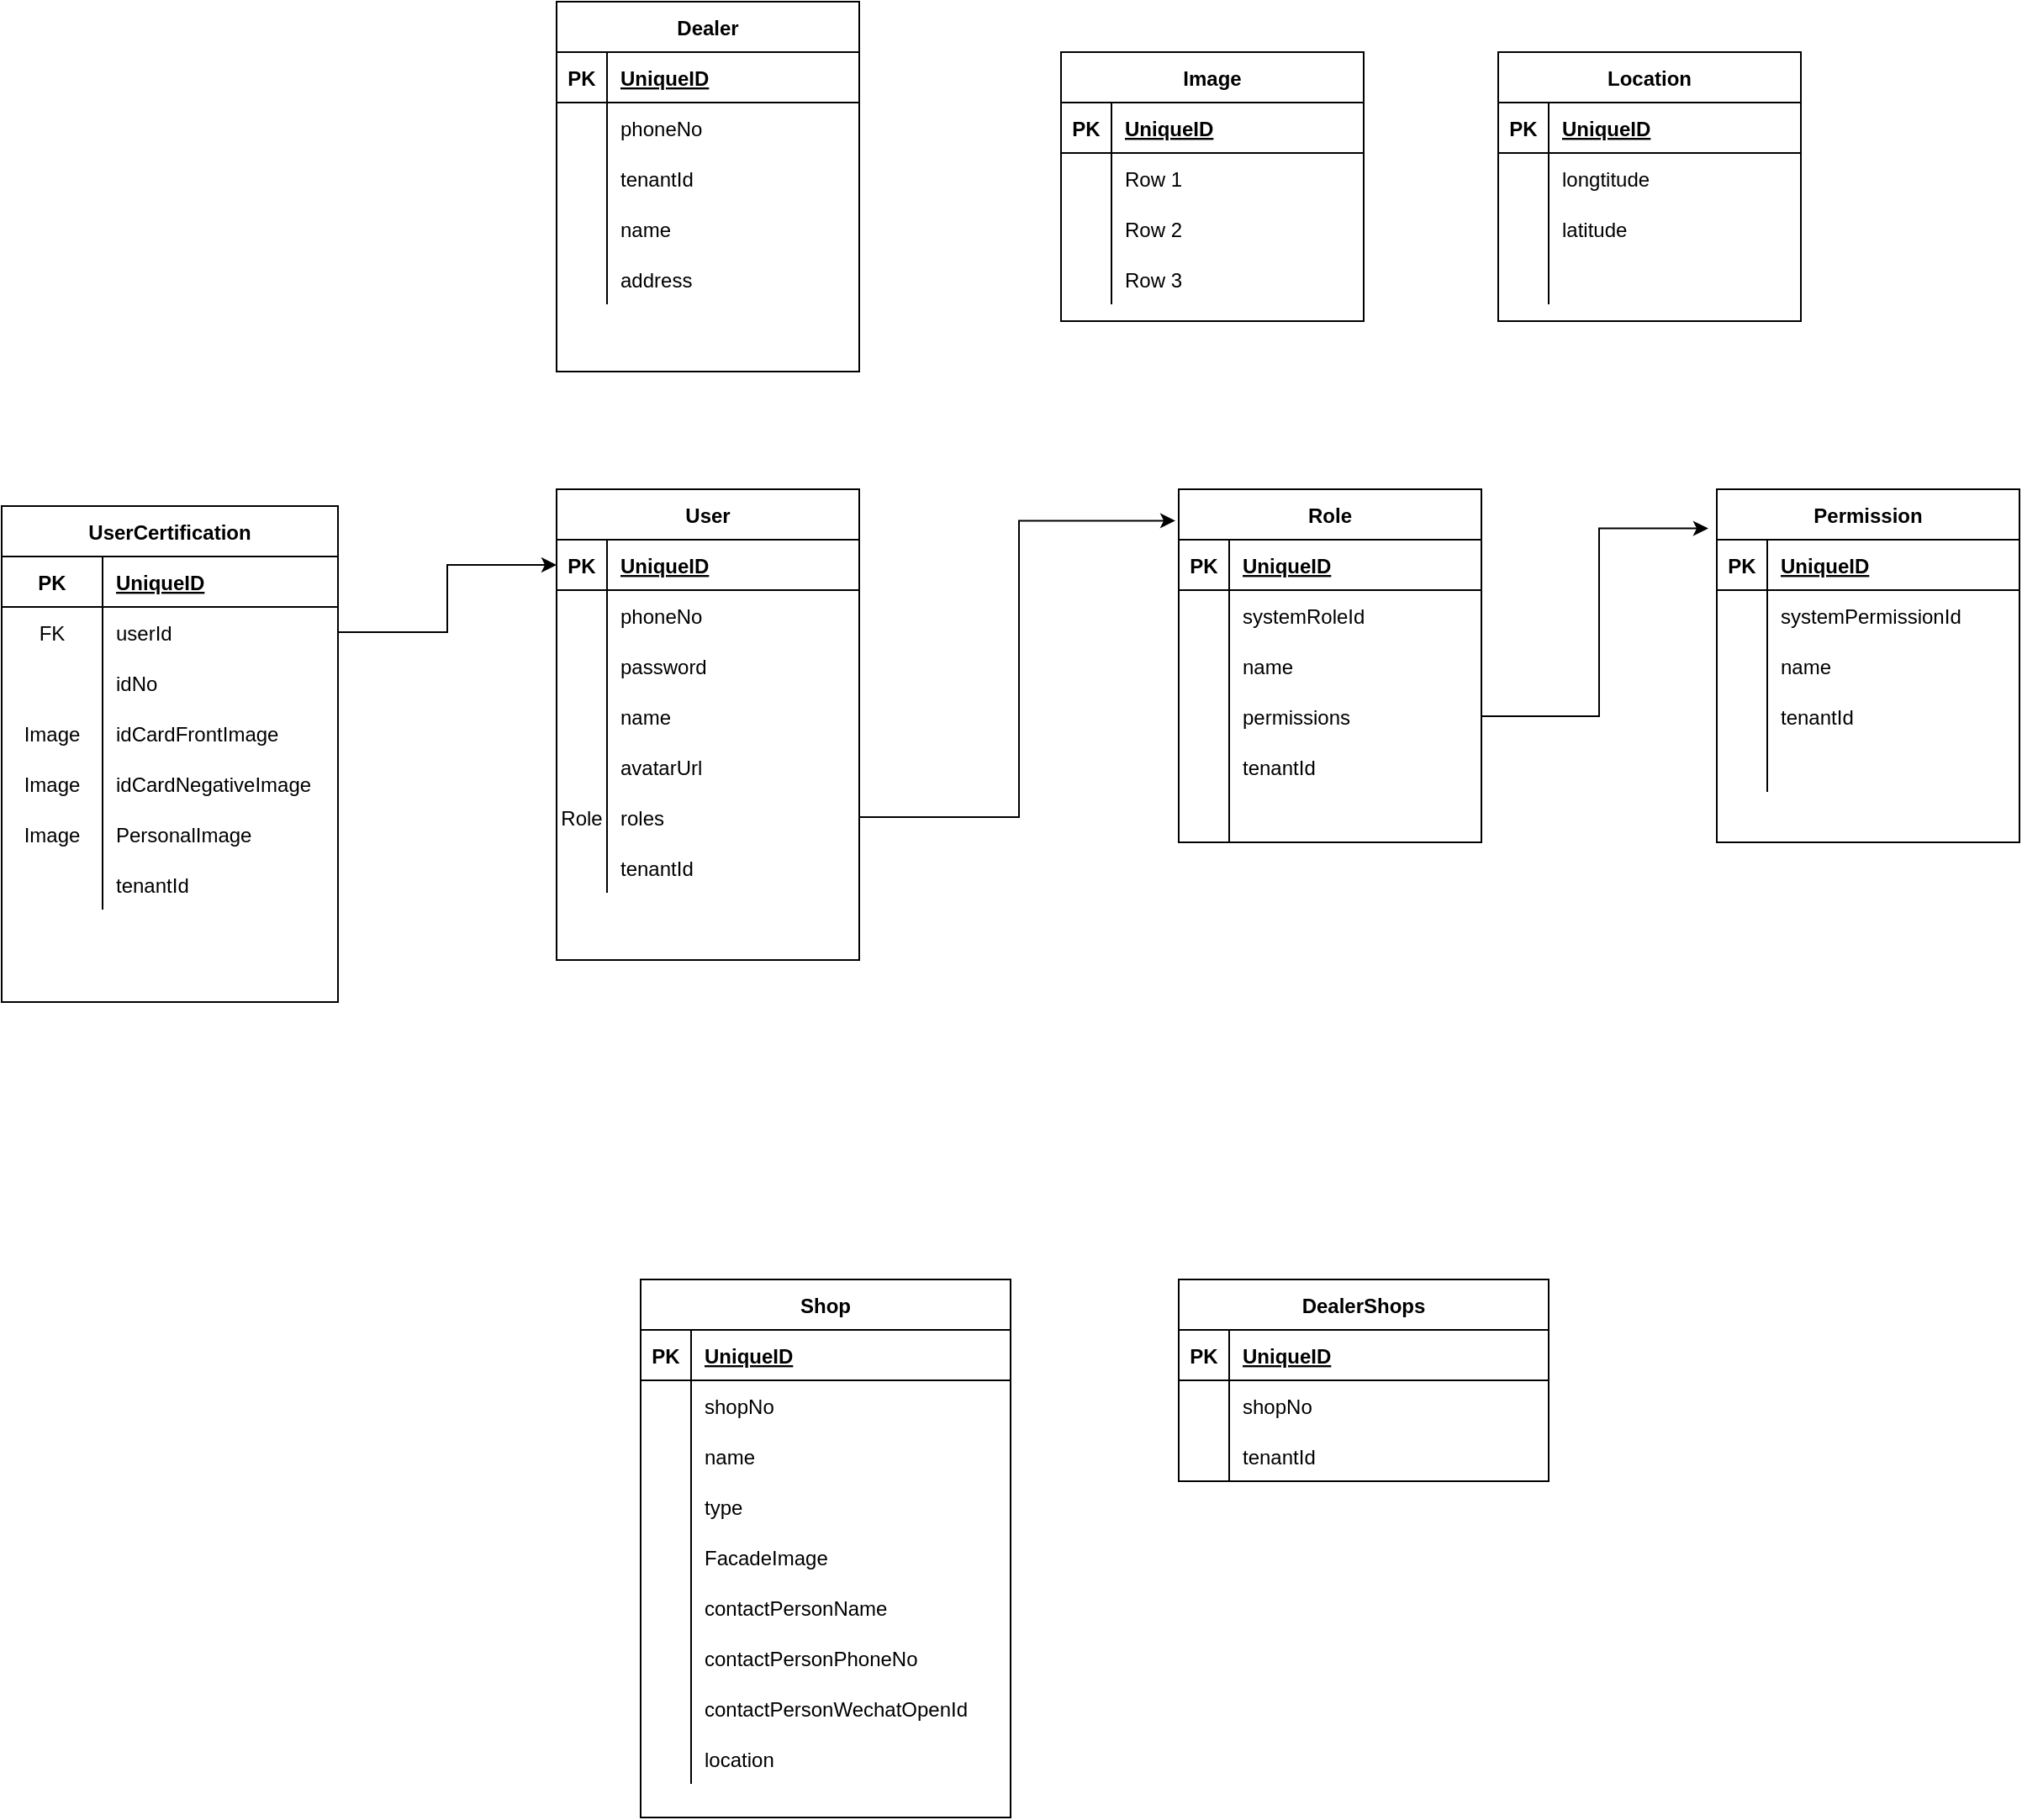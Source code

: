 <mxfile version="14.6.12" type="github">
  <diagram id="R2lEEEUBdFMjLlhIrx00" name="Page-1">
    <mxGraphModel dx="1278" dy="725" grid="1" gridSize="10" guides="1" tooltips="1" connect="1" arrows="1" fold="1" page="1" pageScale="1" pageWidth="1200" pageHeight="1600" math="0" shadow="0" extFonts="Permanent Marker^https://fonts.googleapis.com/css?family=Permanent+Marker">
      <root>
        <mxCell id="0" />
        <mxCell id="1" parent="0" />
        <mxCell id="VweyqF0lDpW1lNhJhlvZ-123" value="User" style="shape=table;startSize=30;container=1;collapsible=1;childLayout=tableLayout;fixedRows=1;rowLines=0;fontStyle=1;align=center;resizeLast=1;" parent="1" vertex="1">
          <mxGeometry x="500" y="350" width="180" height="280" as="geometry">
            <mxRectangle x="470" y="140" width="60" height="30" as="alternateBounds" />
          </mxGeometry>
        </mxCell>
        <mxCell id="VweyqF0lDpW1lNhJhlvZ-124" value="" style="shape=partialRectangle;collapsible=0;dropTarget=0;pointerEvents=0;fillColor=none;top=0;left=0;bottom=1;right=0;points=[[0,0.5],[1,0.5]];portConstraint=eastwest;" parent="VweyqF0lDpW1lNhJhlvZ-123" vertex="1">
          <mxGeometry y="30" width="180" height="30" as="geometry" />
        </mxCell>
        <mxCell id="VweyqF0lDpW1lNhJhlvZ-125" value="PK" style="shape=partialRectangle;connectable=0;fillColor=none;top=0;left=0;bottom=0;right=0;fontStyle=1;overflow=hidden;" parent="VweyqF0lDpW1lNhJhlvZ-124" vertex="1">
          <mxGeometry width="30" height="30" as="geometry" />
        </mxCell>
        <mxCell id="VweyqF0lDpW1lNhJhlvZ-126" value="UniqueID" style="shape=partialRectangle;connectable=0;fillColor=none;top=0;left=0;bottom=0;right=0;align=left;spacingLeft=6;fontStyle=5;overflow=hidden;" parent="VweyqF0lDpW1lNhJhlvZ-124" vertex="1">
          <mxGeometry x="30" width="150" height="30" as="geometry" />
        </mxCell>
        <mxCell id="VweyqF0lDpW1lNhJhlvZ-127" value="" style="shape=partialRectangle;collapsible=0;dropTarget=0;pointerEvents=0;fillColor=none;top=0;left=0;bottom=0;right=0;points=[[0,0.5],[1,0.5]];portConstraint=eastwest;" parent="VweyqF0lDpW1lNhJhlvZ-123" vertex="1">
          <mxGeometry y="60" width="180" height="30" as="geometry" />
        </mxCell>
        <mxCell id="VweyqF0lDpW1lNhJhlvZ-128" value="" style="shape=partialRectangle;connectable=0;fillColor=none;top=0;left=0;bottom=0;right=0;editable=1;overflow=hidden;" parent="VweyqF0lDpW1lNhJhlvZ-127" vertex="1">
          <mxGeometry width="30" height="30" as="geometry" />
        </mxCell>
        <mxCell id="VweyqF0lDpW1lNhJhlvZ-129" value="phoneNo" style="shape=partialRectangle;connectable=0;fillColor=none;top=0;left=0;bottom=0;right=0;align=left;spacingLeft=6;overflow=hidden;" parent="VweyqF0lDpW1lNhJhlvZ-127" vertex="1">
          <mxGeometry x="30" width="150" height="30" as="geometry" />
        </mxCell>
        <mxCell id="VweyqF0lDpW1lNhJhlvZ-130" value="" style="shape=partialRectangle;collapsible=0;dropTarget=0;pointerEvents=0;fillColor=none;top=0;left=0;bottom=0;right=0;points=[[0,0.5],[1,0.5]];portConstraint=eastwest;" parent="VweyqF0lDpW1lNhJhlvZ-123" vertex="1">
          <mxGeometry y="90" width="180" height="30" as="geometry" />
        </mxCell>
        <mxCell id="VweyqF0lDpW1lNhJhlvZ-131" value="" style="shape=partialRectangle;connectable=0;fillColor=none;top=0;left=0;bottom=0;right=0;editable=1;overflow=hidden;" parent="VweyqF0lDpW1lNhJhlvZ-130" vertex="1">
          <mxGeometry width="30" height="30" as="geometry" />
        </mxCell>
        <mxCell id="VweyqF0lDpW1lNhJhlvZ-132" value="password" style="shape=partialRectangle;connectable=0;fillColor=none;top=0;left=0;bottom=0;right=0;align=left;spacingLeft=6;overflow=hidden;" parent="VweyqF0lDpW1lNhJhlvZ-130" vertex="1">
          <mxGeometry x="30" width="150" height="30" as="geometry" />
        </mxCell>
        <mxCell id="VweyqF0lDpW1lNhJhlvZ-133" value="" style="shape=partialRectangle;collapsible=0;dropTarget=0;pointerEvents=0;fillColor=none;top=0;left=0;bottom=0;right=0;points=[[0,0.5],[1,0.5]];portConstraint=eastwest;" parent="VweyqF0lDpW1lNhJhlvZ-123" vertex="1">
          <mxGeometry y="120" width="180" height="30" as="geometry" />
        </mxCell>
        <mxCell id="VweyqF0lDpW1lNhJhlvZ-134" value="" style="shape=partialRectangle;connectable=0;fillColor=none;top=0;left=0;bottom=0;right=0;editable=1;overflow=hidden;" parent="VweyqF0lDpW1lNhJhlvZ-133" vertex="1">
          <mxGeometry width="30" height="30" as="geometry" />
        </mxCell>
        <mxCell id="VweyqF0lDpW1lNhJhlvZ-135" value="name" style="shape=partialRectangle;connectable=0;fillColor=none;top=0;left=0;bottom=0;right=0;align=left;spacingLeft=6;overflow=hidden;" parent="VweyqF0lDpW1lNhJhlvZ-133" vertex="1">
          <mxGeometry x="30" width="150" height="30" as="geometry" />
        </mxCell>
        <mxCell id="VweyqF0lDpW1lNhJhlvZ-138" value="" style="shape=partialRectangle;collapsible=0;dropTarget=0;pointerEvents=0;fillColor=none;top=0;left=0;bottom=0;right=0;points=[[0,0.5],[1,0.5]];portConstraint=eastwest;" parent="VweyqF0lDpW1lNhJhlvZ-123" vertex="1">
          <mxGeometry y="150" width="180" height="30" as="geometry" />
        </mxCell>
        <mxCell id="VweyqF0lDpW1lNhJhlvZ-139" value="" style="shape=partialRectangle;connectable=0;fillColor=none;top=0;left=0;bottom=0;right=0;editable=1;overflow=hidden;" parent="VweyqF0lDpW1lNhJhlvZ-138" vertex="1">
          <mxGeometry width="30" height="30" as="geometry" />
        </mxCell>
        <mxCell id="VweyqF0lDpW1lNhJhlvZ-140" value="avatarUrl" style="shape=partialRectangle;connectable=0;fillColor=none;top=0;left=0;bottom=0;right=0;align=left;spacingLeft=6;overflow=hidden;" parent="VweyqF0lDpW1lNhJhlvZ-138" vertex="1">
          <mxGeometry x="30" width="150" height="30" as="geometry" />
        </mxCell>
        <mxCell id="VweyqF0lDpW1lNhJhlvZ-177" value="" style="shape=partialRectangle;collapsible=0;dropTarget=0;pointerEvents=0;fillColor=none;top=0;left=0;bottom=0;right=0;points=[[0,0.5],[1,0.5]];portConstraint=eastwest;" parent="VweyqF0lDpW1lNhJhlvZ-123" vertex="1">
          <mxGeometry y="180" width="180" height="30" as="geometry" />
        </mxCell>
        <mxCell id="VweyqF0lDpW1lNhJhlvZ-178" value="Role" style="shape=partialRectangle;connectable=0;fillColor=none;top=0;left=0;bottom=0;right=0;editable=1;overflow=hidden;" parent="VweyqF0lDpW1lNhJhlvZ-177" vertex="1">
          <mxGeometry width="30" height="30" as="geometry" />
        </mxCell>
        <mxCell id="VweyqF0lDpW1lNhJhlvZ-179" value="roles" style="shape=partialRectangle;connectable=0;fillColor=none;top=0;left=0;bottom=0;right=0;align=left;spacingLeft=6;overflow=hidden;" parent="VweyqF0lDpW1lNhJhlvZ-177" vertex="1">
          <mxGeometry x="30" width="150" height="30" as="geometry" />
        </mxCell>
        <mxCell id="VweyqF0lDpW1lNhJhlvZ-174" value="" style="shape=partialRectangle;collapsible=0;dropTarget=0;pointerEvents=0;fillColor=none;top=0;left=0;bottom=0;right=0;points=[[0,0.5],[1,0.5]];portConstraint=eastwest;" parent="VweyqF0lDpW1lNhJhlvZ-123" vertex="1">
          <mxGeometry y="210" width="180" height="30" as="geometry" />
        </mxCell>
        <mxCell id="VweyqF0lDpW1lNhJhlvZ-175" value="" style="shape=partialRectangle;connectable=0;fillColor=none;top=0;left=0;bottom=0;right=0;editable=1;overflow=hidden;" parent="VweyqF0lDpW1lNhJhlvZ-174" vertex="1">
          <mxGeometry width="30" height="30" as="geometry" />
        </mxCell>
        <mxCell id="VweyqF0lDpW1lNhJhlvZ-176" value="tenantId" style="shape=partialRectangle;connectable=0;fillColor=none;top=0;left=0;bottom=0;right=0;align=left;spacingLeft=6;overflow=hidden;" parent="VweyqF0lDpW1lNhJhlvZ-174" vertex="1">
          <mxGeometry x="30" width="150" height="30" as="geometry" />
        </mxCell>
        <mxCell id="VweyqF0lDpW1lNhJhlvZ-141" value="Dealer" style="shape=table;startSize=30;container=1;collapsible=1;childLayout=tableLayout;fixedRows=1;rowLines=0;fontStyle=1;align=center;resizeLast=1;" parent="1" vertex="1">
          <mxGeometry x="500" y="60" width="180" height="220" as="geometry">
            <mxRectangle x="470" y="140" width="60" height="30" as="alternateBounds" />
          </mxGeometry>
        </mxCell>
        <mxCell id="VweyqF0lDpW1lNhJhlvZ-142" value="" style="shape=partialRectangle;collapsible=0;dropTarget=0;pointerEvents=0;fillColor=none;top=0;left=0;bottom=1;right=0;points=[[0,0.5],[1,0.5]];portConstraint=eastwest;" parent="VweyqF0lDpW1lNhJhlvZ-141" vertex="1">
          <mxGeometry y="30" width="180" height="30" as="geometry" />
        </mxCell>
        <mxCell id="VweyqF0lDpW1lNhJhlvZ-143" value="PK" style="shape=partialRectangle;connectable=0;fillColor=none;top=0;left=0;bottom=0;right=0;fontStyle=1;overflow=hidden;" parent="VweyqF0lDpW1lNhJhlvZ-142" vertex="1">
          <mxGeometry width="30" height="30" as="geometry" />
        </mxCell>
        <mxCell id="VweyqF0lDpW1lNhJhlvZ-144" value="UniqueID" style="shape=partialRectangle;connectable=0;fillColor=none;top=0;left=0;bottom=0;right=0;align=left;spacingLeft=6;fontStyle=5;overflow=hidden;" parent="VweyqF0lDpW1lNhJhlvZ-142" vertex="1">
          <mxGeometry x="30" width="150" height="30" as="geometry" />
        </mxCell>
        <mxCell id="VweyqF0lDpW1lNhJhlvZ-145" value="" style="shape=partialRectangle;collapsible=0;dropTarget=0;pointerEvents=0;fillColor=none;top=0;left=0;bottom=0;right=0;points=[[0,0.5],[1,0.5]];portConstraint=eastwest;" parent="VweyqF0lDpW1lNhJhlvZ-141" vertex="1">
          <mxGeometry y="60" width="180" height="30" as="geometry" />
        </mxCell>
        <mxCell id="VweyqF0lDpW1lNhJhlvZ-146" value="" style="shape=partialRectangle;connectable=0;fillColor=none;top=0;left=0;bottom=0;right=0;editable=1;overflow=hidden;" parent="VweyqF0lDpW1lNhJhlvZ-145" vertex="1">
          <mxGeometry width="30" height="30" as="geometry" />
        </mxCell>
        <mxCell id="VweyqF0lDpW1lNhJhlvZ-147" value="phoneNo" style="shape=partialRectangle;connectable=0;fillColor=none;top=0;left=0;bottom=0;right=0;align=left;spacingLeft=6;overflow=hidden;" parent="VweyqF0lDpW1lNhJhlvZ-145" vertex="1">
          <mxGeometry x="30" width="150" height="30" as="geometry" />
        </mxCell>
        <mxCell id="VweyqF0lDpW1lNhJhlvZ-148" value="" style="shape=partialRectangle;collapsible=0;dropTarget=0;pointerEvents=0;fillColor=none;top=0;left=0;bottom=0;right=0;points=[[0,0.5],[1,0.5]];portConstraint=eastwest;" parent="VweyqF0lDpW1lNhJhlvZ-141" vertex="1">
          <mxGeometry y="90" width="180" height="30" as="geometry" />
        </mxCell>
        <mxCell id="VweyqF0lDpW1lNhJhlvZ-149" value="" style="shape=partialRectangle;connectable=0;fillColor=none;top=0;left=0;bottom=0;right=0;editable=1;overflow=hidden;" parent="VweyqF0lDpW1lNhJhlvZ-148" vertex="1">
          <mxGeometry width="30" height="30" as="geometry" />
        </mxCell>
        <mxCell id="VweyqF0lDpW1lNhJhlvZ-150" value="tenantId" style="shape=partialRectangle;connectable=0;fillColor=none;top=0;left=0;bottom=0;right=0;align=left;spacingLeft=6;overflow=hidden;" parent="VweyqF0lDpW1lNhJhlvZ-148" vertex="1">
          <mxGeometry x="30" width="150" height="30" as="geometry" />
        </mxCell>
        <mxCell id="VweyqF0lDpW1lNhJhlvZ-151" value="" style="shape=partialRectangle;collapsible=0;dropTarget=0;pointerEvents=0;fillColor=none;top=0;left=0;bottom=0;right=0;points=[[0,0.5],[1,0.5]];portConstraint=eastwest;" parent="VweyqF0lDpW1lNhJhlvZ-141" vertex="1">
          <mxGeometry y="120" width="180" height="30" as="geometry" />
        </mxCell>
        <mxCell id="VweyqF0lDpW1lNhJhlvZ-152" value="" style="shape=partialRectangle;connectable=0;fillColor=none;top=0;left=0;bottom=0;right=0;editable=1;overflow=hidden;" parent="VweyqF0lDpW1lNhJhlvZ-151" vertex="1">
          <mxGeometry width="30" height="30" as="geometry" />
        </mxCell>
        <mxCell id="VweyqF0lDpW1lNhJhlvZ-153" value="name" style="shape=partialRectangle;connectable=0;fillColor=none;top=0;left=0;bottom=0;right=0;align=left;spacingLeft=6;overflow=hidden;" parent="VweyqF0lDpW1lNhJhlvZ-151" vertex="1">
          <mxGeometry x="30" width="150" height="30" as="geometry" />
        </mxCell>
        <mxCell id="VweyqF0lDpW1lNhJhlvZ-154" value="" style="shape=partialRectangle;collapsible=0;dropTarget=0;pointerEvents=0;fillColor=none;top=0;left=0;bottom=0;right=0;points=[[0,0.5],[1,0.5]];portConstraint=eastwest;" parent="VweyqF0lDpW1lNhJhlvZ-141" vertex="1">
          <mxGeometry y="150" width="180" height="30" as="geometry" />
        </mxCell>
        <mxCell id="VweyqF0lDpW1lNhJhlvZ-155" value="" style="shape=partialRectangle;connectable=0;fillColor=none;top=0;left=0;bottom=0;right=0;editable=1;overflow=hidden;" parent="VweyqF0lDpW1lNhJhlvZ-154" vertex="1">
          <mxGeometry width="30" height="30" as="geometry" />
        </mxCell>
        <mxCell id="VweyqF0lDpW1lNhJhlvZ-156" value="address" style="shape=partialRectangle;connectable=0;fillColor=none;top=0;left=0;bottom=0;right=0;align=left;spacingLeft=6;overflow=hidden;" parent="VweyqF0lDpW1lNhJhlvZ-154" vertex="1">
          <mxGeometry x="30" width="150" height="30" as="geometry" />
        </mxCell>
        <mxCell id="VweyqF0lDpW1lNhJhlvZ-158" value="Role" style="shape=table;startSize=30;container=1;collapsible=1;childLayout=tableLayout;fixedRows=1;rowLines=0;fontStyle=1;align=center;resizeLast=1;" parent="1" vertex="1">
          <mxGeometry x="870" y="350" width="180" height="210" as="geometry">
            <mxRectangle x="470" y="140" width="60" height="30" as="alternateBounds" />
          </mxGeometry>
        </mxCell>
        <mxCell id="VweyqF0lDpW1lNhJhlvZ-159" value="" style="shape=partialRectangle;collapsible=0;dropTarget=0;pointerEvents=0;fillColor=none;top=0;left=0;bottom=1;right=0;points=[[0,0.5],[1,0.5]];portConstraint=eastwest;" parent="VweyqF0lDpW1lNhJhlvZ-158" vertex="1">
          <mxGeometry y="30" width="180" height="30" as="geometry" />
        </mxCell>
        <mxCell id="VweyqF0lDpW1lNhJhlvZ-160" value="PK" style="shape=partialRectangle;connectable=0;fillColor=none;top=0;left=0;bottom=0;right=0;fontStyle=1;overflow=hidden;" parent="VweyqF0lDpW1lNhJhlvZ-159" vertex="1">
          <mxGeometry width="30" height="30" as="geometry" />
        </mxCell>
        <mxCell id="VweyqF0lDpW1lNhJhlvZ-161" value="UniqueID" style="shape=partialRectangle;connectable=0;fillColor=none;top=0;left=0;bottom=0;right=0;align=left;spacingLeft=6;fontStyle=5;overflow=hidden;" parent="VweyqF0lDpW1lNhJhlvZ-159" vertex="1">
          <mxGeometry x="30" width="150" height="30" as="geometry" />
        </mxCell>
        <mxCell id="VweyqF0lDpW1lNhJhlvZ-162" value="" style="shape=partialRectangle;collapsible=0;dropTarget=0;pointerEvents=0;fillColor=none;top=0;left=0;bottom=0;right=0;points=[[0,0.5],[1,0.5]];portConstraint=eastwest;" parent="VweyqF0lDpW1lNhJhlvZ-158" vertex="1">
          <mxGeometry y="60" width="180" height="30" as="geometry" />
        </mxCell>
        <mxCell id="VweyqF0lDpW1lNhJhlvZ-163" value="" style="shape=partialRectangle;connectable=0;fillColor=none;top=0;left=0;bottom=0;right=0;editable=1;overflow=hidden;" parent="VweyqF0lDpW1lNhJhlvZ-162" vertex="1">
          <mxGeometry width="30" height="30" as="geometry" />
        </mxCell>
        <mxCell id="VweyqF0lDpW1lNhJhlvZ-164" value="systemRoleId" style="shape=partialRectangle;connectable=0;fillColor=none;top=0;left=0;bottom=0;right=0;align=left;spacingLeft=6;overflow=hidden;" parent="VweyqF0lDpW1lNhJhlvZ-162" vertex="1">
          <mxGeometry x="30" width="150" height="30" as="geometry" />
        </mxCell>
        <mxCell id="VweyqF0lDpW1lNhJhlvZ-165" value="" style="shape=partialRectangle;collapsible=0;dropTarget=0;pointerEvents=0;fillColor=none;top=0;left=0;bottom=0;right=0;points=[[0,0.5],[1,0.5]];portConstraint=eastwest;" parent="VweyqF0lDpW1lNhJhlvZ-158" vertex="1">
          <mxGeometry y="90" width="180" height="30" as="geometry" />
        </mxCell>
        <mxCell id="VweyqF0lDpW1lNhJhlvZ-166" value="" style="shape=partialRectangle;connectable=0;fillColor=none;top=0;left=0;bottom=0;right=0;editable=1;overflow=hidden;" parent="VweyqF0lDpW1lNhJhlvZ-165" vertex="1">
          <mxGeometry width="30" height="30" as="geometry" />
        </mxCell>
        <mxCell id="VweyqF0lDpW1lNhJhlvZ-167" value="name" style="shape=partialRectangle;connectable=0;fillColor=none;top=0;left=0;bottom=0;right=0;align=left;spacingLeft=6;overflow=hidden;" parent="VweyqF0lDpW1lNhJhlvZ-165" vertex="1">
          <mxGeometry x="30" width="150" height="30" as="geometry" />
        </mxCell>
        <mxCell id="VweyqF0lDpW1lNhJhlvZ-198" value="" style="shape=partialRectangle;collapsible=0;dropTarget=0;pointerEvents=0;fillColor=none;top=0;left=0;bottom=0;right=0;points=[[0,0.5],[1,0.5]];portConstraint=eastwest;" parent="VweyqF0lDpW1lNhJhlvZ-158" vertex="1">
          <mxGeometry y="120" width="180" height="30" as="geometry" />
        </mxCell>
        <mxCell id="VweyqF0lDpW1lNhJhlvZ-199" value="" style="shape=partialRectangle;connectable=0;fillColor=none;top=0;left=0;bottom=0;right=0;editable=1;overflow=hidden;" parent="VweyqF0lDpW1lNhJhlvZ-198" vertex="1">
          <mxGeometry width="30" height="30" as="geometry" />
        </mxCell>
        <mxCell id="VweyqF0lDpW1lNhJhlvZ-200" value="permissions" style="shape=partialRectangle;connectable=0;fillColor=none;top=0;left=0;bottom=0;right=0;align=left;spacingLeft=6;overflow=hidden;" parent="VweyqF0lDpW1lNhJhlvZ-198" vertex="1">
          <mxGeometry x="30" width="150" height="30" as="geometry" />
        </mxCell>
        <mxCell id="VweyqF0lDpW1lNhJhlvZ-168" value="" style="shape=partialRectangle;collapsible=0;dropTarget=0;pointerEvents=0;fillColor=none;top=0;left=0;bottom=0;right=0;points=[[0,0.5],[1,0.5]];portConstraint=eastwest;" parent="VweyqF0lDpW1lNhJhlvZ-158" vertex="1">
          <mxGeometry y="150" width="180" height="30" as="geometry" />
        </mxCell>
        <mxCell id="VweyqF0lDpW1lNhJhlvZ-169" value="" style="shape=partialRectangle;connectable=0;fillColor=none;top=0;left=0;bottom=0;right=0;editable=1;overflow=hidden;" parent="VweyqF0lDpW1lNhJhlvZ-168" vertex="1">
          <mxGeometry width="30" height="30" as="geometry" />
        </mxCell>
        <mxCell id="VweyqF0lDpW1lNhJhlvZ-170" value="tenantId" style="shape=partialRectangle;connectable=0;fillColor=none;top=0;left=0;bottom=0;right=0;align=left;spacingLeft=6;overflow=hidden;" parent="VweyqF0lDpW1lNhJhlvZ-168" vertex="1">
          <mxGeometry x="30" width="150" height="30" as="geometry" />
        </mxCell>
        <mxCell id="VweyqF0lDpW1lNhJhlvZ-171" value="" style="shape=partialRectangle;collapsible=0;dropTarget=0;pointerEvents=0;fillColor=none;top=0;left=0;bottom=0;right=0;points=[[0,0.5],[1,0.5]];portConstraint=eastwest;" parent="VweyqF0lDpW1lNhJhlvZ-158" vertex="1">
          <mxGeometry y="180" width="180" height="30" as="geometry" />
        </mxCell>
        <mxCell id="VweyqF0lDpW1lNhJhlvZ-172" value="" style="shape=partialRectangle;connectable=0;fillColor=none;top=0;left=0;bottom=0;right=0;editable=1;overflow=hidden;" parent="VweyqF0lDpW1lNhJhlvZ-171" vertex="1">
          <mxGeometry width="30" height="30" as="geometry" />
        </mxCell>
        <mxCell id="VweyqF0lDpW1lNhJhlvZ-173" value="" style="shape=partialRectangle;connectable=0;fillColor=none;top=0;left=0;bottom=0;right=0;align=left;spacingLeft=6;overflow=hidden;" parent="VweyqF0lDpW1lNhJhlvZ-171" vertex="1">
          <mxGeometry x="30" width="150" height="30" as="geometry" />
        </mxCell>
        <mxCell id="VweyqF0lDpW1lNhJhlvZ-181" style="edgeStyle=orthogonalEdgeStyle;rounded=0;orthogonalLoop=1;jettySize=auto;html=1;entryX=-0.011;entryY=0.089;entryDx=0;entryDy=0;entryPerimeter=0;" parent="1" source="VweyqF0lDpW1lNhJhlvZ-177" target="VweyqF0lDpW1lNhJhlvZ-158" edge="1">
          <mxGeometry relative="1" as="geometry" />
        </mxCell>
        <mxCell id="VweyqF0lDpW1lNhJhlvZ-182" value="Permission" style="shape=table;startSize=30;container=1;collapsible=1;childLayout=tableLayout;fixedRows=1;rowLines=0;fontStyle=1;align=center;resizeLast=1;" parent="1" vertex="1">
          <mxGeometry x="1190" y="350" width="180" height="210" as="geometry">
            <mxRectangle x="470" y="140" width="60" height="30" as="alternateBounds" />
          </mxGeometry>
        </mxCell>
        <mxCell id="VweyqF0lDpW1lNhJhlvZ-183" value="" style="shape=partialRectangle;collapsible=0;dropTarget=0;pointerEvents=0;fillColor=none;top=0;left=0;bottom=1;right=0;points=[[0,0.5],[1,0.5]];portConstraint=eastwest;" parent="VweyqF0lDpW1lNhJhlvZ-182" vertex="1">
          <mxGeometry y="30" width="180" height="30" as="geometry" />
        </mxCell>
        <mxCell id="VweyqF0lDpW1lNhJhlvZ-184" value="PK" style="shape=partialRectangle;connectable=0;fillColor=none;top=0;left=0;bottom=0;right=0;fontStyle=1;overflow=hidden;" parent="VweyqF0lDpW1lNhJhlvZ-183" vertex="1">
          <mxGeometry width="30" height="30" as="geometry" />
        </mxCell>
        <mxCell id="VweyqF0lDpW1lNhJhlvZ-185" value="UniqueID" style="shape=partialRectangle;connectable=0;fillColor=none;top=0;left=0;bottom=0;right=0;align=left;spacingLeft=6;fontStyle=5;overflow=hidden;" parent="VweyqF0lDpW1lNhJhlvZ-183" vertex="1">
          <mxGeometry x="30" width="150" height="30" as="geometry" />
        </mxCell>
        <mxCell id="VweyqF0lDpW1lNhJhlvZ-186" value="" style="shape=partialRectangle;collapsible=0;dropTarget=0;pointerEvents=0;fillColor=none;top=0;left=0;bottom=0;right=0;points=[[0,0.5],[1,0.5]];portConstraint=eastwest;" parent="VweyqF0lDpW1lNhJhlvZ-182" vertex="1">
          <mxGeometry y="60" width="180" height="30" as="geometry" />
        </mxCell>
        <mxCell id="VweyqF0lDpW1lNhJhlvZ-187" value="" style="shape=partialRectangle;connectable=0;fillColor=none;top=0;left=0;bottom=0;right=0;editable=1;overflow=hidden;" parent="VweyqF0lDpW1lNhJhlvZ-186" vertex="1">
          <mxGeometry width="30" height="30" as="geometry" />
        </mxCell>
        <mxCell id="VweyqF0lDpW1lNhJhlvZ-188" value="systemPermissionId" style="shape=partialRectangle;connectable=0;fillColor=none;top=0;left=0;bottom=0;right=0;align=left;spacingLeft=6;overflow=hidden;" parent="VweyqF0lDpW1lNhJhlvZ-186" vertex="1">
          <mxGeometry x="30" width="150" height="30" as="geometry" />
        </mxCell>
        <mxCell id="VweyqF0lDpW1lNhJhlvZ-189" value="" style="shape=partialRectangle;collapsible=0;dropTarget=0;pointerEvents=0;fillColor=none;top=0;left=0;bottom=0;right=0;points=[[0,0.5],[1,0.5]];portConstraint=eastwest;" parent="VweyqF0lDpW1lNhJhlvZ-182" vertex="1">
          <mxGeometry y="90" width="180" height="30" as="geometry" />
        </mxCell>
        <mxCell id="VweyqF0lDpW1lNhJhlvZ-190" value="" style="shape=partialRectangle;connectable=0;fillColor=none;top=0;left=0;bottom=0;right=0;editable=1;overflow=hidden;" parent="VweyqF0lDpW1lNhJhlvZ-189" vertex="1">
          <mxGeometry width="30" height="30" as="geometry" />
        </mxCell>
        <mxCell id="VweyqF0lDpW1lNhJhlvZ-191" value="name" style="shape=partialRectangle;connectable=0;fillColor=none;top=0;left=0;bottom=0;right=0;align=left;spacingLeft=6;overflow=hidden;" parent="VweyqF0lDpW1lNhJhlvZ-189" vertex="1">
          <mxGeometry x="30" width="150" height="30" as="geometry" />
        </mxCell>
        <mxCell id="VweyqF0lDpW1lNhJhlvZ-192" value="" style="shape=partialRectangle;collapsible=0;dropTarget=0;pointerEvents=0;fillColor=none;top=0;left=0;bottom=0;right=0;points=[[0,0.5],[1,0.5]];portConstraint=eastwest;" parent="VweyqF0lDpW1lNhJhlvZ-182" vertex="1">
          <mxGeometry y="120" width="180" height="30" as="geometry" />
        </mxCell>
        <mxCell id="VweyqF0lDpW1lNhJhlvZ-193" value="" style="shape=partialRectangle;connectable=0;fillColor=none;top=0;left=0;bottom=0;right=0;editable=1;overflow=hidden;" parent="VweyqF0lDpW1lNhJhlvZ-192" vertex="1">
          <mxGeometry width="30" height="30" as="geometry" />
        </mxCell>
        <mxCell id="VweyqF0lDpW1lNhJhlvZ-194" value="tenantId" style="shape=partialRectangle;connectable=0;fillColor=none;top=0;left=0;bottom=0;right=0;align=left;spacingLeft=6;overflow=hidden;" parent="VweyqF0lDpW1lNhJhlvZ-192" vertex="1">
          <mxGeometry x="30" width="150" height="30" as="geometry" />
        </mxCell>
        <mxCell id="VweyqF0lDpW1lNhJhlvZ-195" value="" style="shape=partialRectangle;collapsible=0;dropTarget=0;pointerEvents=0;fillColor=none;top=0;left=0;bottom=0;right=0;points=[[0,0.5],[1,0.5]];portConstraint=eastwest;" parent="VweyqF0lDpW1lNhJhlvZ-182" vertex="1">
          <mxGeometry y="150" width="180" height="30" as="geometry" />
        </mxCell>
        <mxCell id="VweyqF0lDpW1lNhJhlvZ-196" value="" style="shape=partialRectangle;connectable=0;fillColor=none;top=0;left=0;bottom=0;right=0;editable=1;overflow=hidden;" parent="VweyqF0lDpW1lNhJhlvZ-195" vertex="1">
          <mxGeometry width="30" height="30" as="geometry" />
        </mxCell>
        <mxCell id="VweyqF0lDpW1lNhJhlvZ-197" value="" style="shape=partialRectangle;connectable=0;fillColor=none;top=0;left=0;bottom=0;right=0;align=left;spacingLeft=6;overflow=hidden;" parent="VweyqF0lDpW1lNhJhlvZ-195" vertex="1">
          <mxGeometry x="30" width="150" height="30" as="geometry" />
        </mxCell>
        <mxCell id="VweyqF0lDpW1lNhJhlvZ-202" style="edgeStyle=orthogonalEdgeStyle;rounded=0;orthogonalLoop=1;jettySize=auto;html=1;exitX=1;exitY=0.5;exitDx=0;exitDy=0;entryX=-0.028;entryY=0.111;entryDx=0;entryDy=0;entryPerimeter=0;" parent="1" source="VweyqF0lDpW1lNhJhlvZ-198" target="VweyqF0lDpW1lNhJhlvZ-182" edge="1">
          <mxGeometry relative="1" as="geometry" />
        </mxCell>
        <mxCell id="VweyqF0lDpW1lNhJhlvZ-206" value="UserCertification" style="shape=table;startSize=30;container=1;collapsible=1;childLayout=tableLayout;fixedRows=1;rowLines=0;fontStyle=1;align=center;resizeLast=1;" parent="1" vertex="1">
          <mxGeometry x="170" y="360" width="200" height="295" as="geometry" />
        </mxCell>
        <mxCell id="VweyqF0lDpW1lNhJhlvZ-207" value="" style="shape=partialRectangle;collapsible=0;dropTarget=0;pointerEvents=0;fillColor=none;top=0;left=0;bottom=1;right=0;points=[[0,0.5],[1,0.5]];portConstraint=eastwest;" parent="VweyqF0lDpW1lNhJhlvZ-206" vertex="1">
          <mxGeometry y="30" width="200" height="30" as="geometry" />
        </mxCell>
        <mxCell id="VweyqF0lDpW1lNhJhlvZ-208" value="PK" style="shape=partialRectangle;connectable=0;fillColor=none;top=0;left=0;bottom=0;right=0;fontStyle=1;overflow=hidden;" parent="VweyqF0lDpW1lNhJhlvZ-207" vertex="1">
          <mxGeometry width="60" height="30" as="geometry" />
        </mxCell>
        <mxCell id="VweyqF0lDpW1lNhJhlvZ-209" value="UniqueID" style="shape=partialRectangle;connectable=0;fillColor=none;top=0;left=0;bottom=0;right=0;align=left;spacingLeft=6;fontStyle=5;overflow=hidden;" parent="VweyqF0lDpW1lNhJhlvZ-207" vertex="1">
          <mxGeometry x="60" width="140" height="30" as="geometry" />
        </mxCell>
        <mxCell id="VweyqF0lDpW1lNhJhlvZ-238" value="" style="shape=partialRectangle;collapsible=0;dropTarget=0;pointerEvents=0;fillColor=none;top=0;left=0;bottom=0;right=0;points=[[0,0.5],[1,0.5]];portConstraint=eastwest;" parent="VweyqF0lDpW1lNhJhlvZ-206" vertex="1">
          <mxGeometry y="60" width="200" height="30" as="geometry" />
        </mxCell>
        <mxCell id="VweyqF0lDpW1lNhJhlvZ-239" value="FK" style="shape=partialRectangle;connectable=0;fillColor=none;top=0;left=0;bottom=0;right=0;editable=1;overflow=hidden;" parent="VweyqF0lDpW1lNhJhlvZ-238" vertex="1">
          <mxGeometry width="60" height="30" as="geometry" />
        </mxCell>
        <mxCell id="VweyqF0lDpW1lNhJhlvZ-240" value="userId" style="shape=partialRectangle;connectable=0;fillColor=none;top=0;left=0;bottom=0;right=0;align=left;spacingLeft=6;overflow=hidden;" parent="VweyqF0lDpW1lNhJhlvZ-238" vertex="1">
          <mxGeometry x="60" width="140" height="30" as="geometry" />
        </mxCell>
        <mxCell id="VweyqF0lDpW1lNhJhlvZ-210" value="" style="shape=partialRectangle;collapsible=0;dropTarget=0;pointerEvents=0;fillColor=none;top=0;left=0;bottom=0;right=0;points=[[0,0.5],[1,0.5]];portConstraint=eastwest;" parent="VweyqF0lDpW1lNhJhlvZ-206" vertex="1">
          <mxGeometry y="90" width="200" height="30" as="geometry" />
        </mxCell>
        <mxCell id="VweyqF0lDpW1lNhJhlvZ-211" value="" style="shape=partialRectangle;connectable=0;fillColor=none;top=0;left=0;bottom=0;right=0;editable=1;overflow=hidden;" parent="VweyqF0lDpW1lNhJhlvZ-210" vertex="1">
          <mxGeometry width="60" height="30" as="geometry" />
        </mxCell>
        <mxCell id="VweyqF0lDpW1lNhJhlvZ-212" value="idNo" style="shape=partialRectangle;connectable=0;fillColor=none;top=0;left=0;bottom=0;right=0;align=left;spacingLeft=6;overflow=hidden;" parent="VweyqF0lDpW1lNhJhlvZ-210" vertex="1">
          <mxGeometry x="60" width="140" height="30" as="geometry" />
        </mxCell>
        <mxCell id="VweyqF0lDpW1lNhJhlvZ-213" value="" style="shape=partialRectangle;collapsible=0;dropTarget=0;pointerEvents=0;fillColor=none;top=0;left=0;bottom=0;right=0;points=[[0,0.5],[1,0.5]];portConstraint=eastwest;" parent="VweyqF0lDpW1lNhJhlvZ-206" vertex="1">
          <mxGeometry y="120" width="200" height="30" as="geometry" />
        </mxCell>
        <mxCell id="VweyqF0lDpW1lNhJhlvZ-214" value="Image" style="shape=partialRectangle;connectable=0;fillColor=none;top=0;left=0;bottom=0;right=0;editable=1;overflow=hidden;" parent="VweyqF0lDpW1lNhJhlvZ-213" vertex="1">
          <mxGeometry width="60" height="30" as="geometry" />
        </mxCell>
        <mxCell id="VweyqF0lDpW1lNhJhlvZ-215" value="idCardFrontImage" style="shape=partialRectangle;connectable=0;fillColor=none;top=0;left=0;bottom=0;right=0;align=left;spacingLeft=6;overflow=hidden;" parent="VweyqF0lDpW1lNhJhlvZ-213" vertex="1">
          <mxGeometry x="60" width="140" height="30" as="geometry" />
        </mxCell>
        <mxCell id="VweyqF0lDpW1lNhJhlvZ-216" value="" style="shape=partialRectangle;collapsible=0;dropTarget=0;pointerEvents=0;fillColor=none;top=0;left=0;bottom=0;right=0;points=[[0,0.5],[1,0.5]];portConstraint=eastwest;" parent="VweyqF0lDpW1lNhJhlvZ-206" vertex="1">
          <mxGeometry y="150" width="200" height="30" as="geometry" />
        </mxCell>
        <mxCell id="VweyqF0lDpW1lNhJhlvZ-217" value="Image" style="shape=partialRectangle;connectable=0;fillColor=none;top=0;left=0;bottom=0;right=0;editable=1;overflow=hidden;" parent="VweyqF0lDpW1lNhJhlvZ-216" vertex="1">
          <mxGeometry width="60" height="30" as="geometry" />
        </mxCell>
        <mxCell id="VweyqF0lDpW1lNhJhlvZ-218" value="idCardNegativeImage" style="shape=partialRectangle;connectable=0;fillColor=none;top=0;left=0;bottom=0;right=0;align=left;spacingLeft=6;overflow=hidden;" parent="VweyqF0lDpW1lNhJhlvZ-216" vertex="1">
          <mxGeometry x="60" width="140" height="30" as="geometry" />
        </mxCell>
        <mxCell id="VweyqF0lDpW1lNhJhlvZ-232" value="" style="shape=partialRectangle;collapsible=0;dropTarget=0;pointerEvents=0;fillColor=none;top=0;left=0;bottom=0;right=0;points=[[0,0.5],[1,0.5]];portConstraint=eastwest;" parent="VweyqF0lDpW1lNhJhlvZ-206" vertex="1">
          <mxGeometry y="180" width="200" height="30" as="geometry" />
        </mxCell>
        <mxCell id="VweyqF0lDpW1lNhJhlvZ-233" value="Image" style="shape=partialRectangle;connectable=0;fillColor=none;top=0;left=0;bottom=0;right=0;editable=1;overflow=hidden;" parent="VweyqF0lDpW1lNhJhlvZ-232" vertex="1">
          <mxGeometry width="60" height="30" as="geometry" />
        </mxCell>
        <mxCell id="VweyqF0lDpW1lNhJhlvZ-234" value="PersonalImage" style="shape=partialRectangle;connectable=0;fillColor=none;top=0;left=0;bottom=0;right=0;align=left;spacingLeft=6;overflow=hidden;" parent="VweyqF0lDpW1lNhJhlvZ-232" vertex="1">
          <mxGeometry x="60" width="140" height="30" as="geometry" />
        </mxCell>
        <mxCell id="VweyqF0lDpW1lNhJhlvZ-235" value="" style="shape=partialRectangle;collapsible=0;dropTarget=0;pointerEvents=0;fillColor=none;top=0;left=0;bottom=0;right=0;points=[[0,0.5],[1,0.5]];portConstraint=eastwest;" parent="VweyqF0lDpW1lNhJhlvZ-206" vertex="1">
          <mxGeometry y="210" width="200" height="30" as="geometry" />
        </mxCell>
        <mxCell id="VweyqF0lDpW1lNhJhlvZ-236" value="" style="shape=partialRectangle;connectable=0;fillColor=none;top=0;left=0;bottom=0;right=0;editable=1;overflow=hidden;" parent="VweyqF0lDpW1lNhJhlvZ-235" vertex="1">
          <mxGeometry width="60" height="30" as="geometry" />
        </mxCell>
        <mxCell id="VweyqF0lDpW1lNhJhlvZ-237" value="tenantId" style="shape=partialRectangle;connectable=0;fillColor=none;top=0;left=0;bottom=0;right=0;align=left;spacingLeft=6;overflow=hidden;" parent="VweyqF0lDpW1lNhJhlvZ-235" vertex="1">
          <mxGeometry x="60" width="140" height="30" as="geometry" />
        </mxCell>
        <mxCell id="VweyqF0lDpW1lNhJhlvZ-219" value="Image" style="shape=table;startSize=30;container=1;collapsible=1;childLayout=tableLayout;fixedRows=1;rowLines=0;fontStyle=1;align=center;resizeLast=1;" parent="1" vertex="1">
          <mxGeometry x="800" y="90" width="180" height="160" as="geometry" />
        </mxCell>
        <mxCell id="VweyqF0lDpW1lNhJhlvZ-220" value="" style="shape=partialRectangle;collapsible=0;dropTarget=0;pointerEvents=0;fillColor=none;top=0;left=0;bottom=1;right=0;points=[[0,0.5],[1,0.5]];portConstraint=eastwest;" parent="VweyqF0lDpW1lNhJhlvZ-219" vertex="1">
          <mxGeometry y="30" width="180" height="30" as="geometry" />
        </mxCell>
        <mxCell id="VweyqF0lDpW1lNhJhlvZ-221" value="PK" style="shape=partialRectangle;connectable=0;fillColor=none;top=0;left=0;bottom=0;right=0;fontStyle=1;overflow=hidden;" parent="VweyqF0lDpW1lNhJhlvZ-220" vertex="1">
          <mxGeometry width="30" height="30" as="geometry" />
        </mxCell>
        <mxCell id="VweyqF0lDpW1lNhJhlvZ-222" value="UniqueID" style="shape=partialRectangle;connectable=0;fillColor=none;top=0;left=0;bottom=0;right=0;align=left;spacingLeft=6;fontStyle=5;overflow=hidden;" parent="VweyqF0lDpW1lNhJhlvZ-220" vertex="1">
          <mxGeometry x="30" width="150" height="30" as="geometry" />
        </mxCell>
        <mxCell id="VweyqF0lDpW1lNhJhlvZ-223" value="" style="shape=partialRectangle;collapsible=0;dropTarget=0;pointerEvents=0;fillColor=none;top=0;left=0;bottom=0;right=0;points=[[0,0.5],[1,0.5]];portConstraint=eastwest;" parent="VweyqF0lDpW1lNhJhlvZ-219" vertex="1">
          <mxGeometry y="60" width="180" height="30" as="geometry" />
        </mxCell>
        <mxCell id="VweyqF0lDpW1lNhJhlvZ-224" value="" style="shape=partialRectangle;connectable=0;fillColor=none;top=0;left=0;bottom=0;right=0;editable=1;overflow=hidden;" parent="VweyqF0lDpW1lNhJhlvZ-223" vertex="1">
          <mxGeometry width="30" height="30" as="geometry" />
        </mxCell>
        <mxCell id="VweyqF0lDpW1lNhJhlvZ-225" value="Row 1" style="shape=partialRectangle;connectable=0;fillColor=none;top=0;left=0;bottom=0;right=0;align=left;spacingLeft=6;overflow=hidden;" parent="VweyqF0lDpW1lNhJhlvZ-223" vertex="1">
          <mxGeometry x="30" width="150" height="30" as="geometry" />
        </mxCell>
        <mxCell id="VweyqF0lDpW1lNhJhlvZ-226" value="" style="shape=partialRectangle;collapsible=0;dropTarget=0;pointerEvents=0;fillColor=none;top=0;left=0;bottom=0;right=0;points=[[0,0.5],[1,0.5]];portConstraint=eastwest;" parent="VweyqF0lDpW1lNhJhlvZ-219" vertex="1">
          <mxGeometry y="90" width="180" height="30" as="geometry" />
        </mxCell>
        <mxCell id="VweyqF0lDpW1lNhJhlvZ-227" value="" style="shape=partialRectangle;connectable=0;fillColor=none;top=0;left=0;bottom=0;right=0;editable=1;overflow=hidden;" parent="VweyqF0lDpW1lNhJhlvZ-226" vertex="1">
          <mxGeometry width="30" height="30" as="geometry" />
        </mxCell>
        <mxCell id="VweyqF0lDpW1lNhJhlvZ-228" value="Row 2" style="shape=partialRectangle;connectable=0;fillColor=none;top=0;left=0;bottom=0;right=0;align=left;spacingLeft=6;overflow=hidden;" parent="VweyqF0lDpW1lNhJhlvZ-226" vertex="1">
          <mxGeometry x="30" width="150" height="30" as="geometry" />
        </mxCell>
        <mxCell id="VweyqF0lDpW1lNhJhlvZ-229" value="" style="shape=partialRectangle;collapsible=0;dropTarget=0;pointerEvents=0;fillColor=none;top=0;left=0;bottom=0;right=0;points=[[0,0.5],[1,0.5]];portConstraint=eastwest;" parent="VweyqF0lDpW1lNhJhlvZ-219" vertex="1">
          <mxGeometry y="120" width="180" height="30" as="geometry" />
        </mxCell>
        <mxCell id="VweyqF0lDpW1lNhJhlvZ-230" value="" style="shape=partialRectangle;connectable=0;fillColor=none;top=0;left=0;bottom=0;right=0;editable=1;overflow=hidden;" parent="VweyqF0lDpW1lNhJhlvZ-229" vertex="1">
          <mxGeometry width="30" height="30" as="geometry" />
        </mxCell>
        <mxCell id="VweyqF0lDpW1lNhJhlvZ-231" value="Row 3" style="shape=partialRectangle;connectable=0;fillColor=none;top=0;left=0;bottom=0;right=0;align=left;spacingLeft=6;overflow=hidden;" parent="VweyqF0lDpW1lNhJhlvZ-229" vertex="1">
          <mxGeometry x="30" width="150" height="30" as="geometry" />
        </mxCell>
        <mxCell id="VweyqF0lDpW1lNhJhlvZ-241" style="edgeStyle=orthogonalEdgeStyle;rounded=0;orthogonalLoop=1;jettySize=auto;html=1;exitX=1;exitY=0.5;exitDx=0;exitDy=0;entryX=0;entryY=0.5;entryDx=0;entryDy=0;" parent="1" source="VweyqF0lDpW1lNhJhlvZ-238" target="VweyqF0lDpW1lNhJhlvZ-124" edge="1">
          <mxGeometry relative="1" as="geometry" />
        </mxCell>
        <mxCell id="VweyqF0lDpW1lNhJhlvZ-242" value="Shop" style="shape=table;startSize=30;container=1;collapsible=1;childLayout=tableLayout;fixedRows=1;rowLines=0;fontStyle=1;align=center;resizeLast=1;" parent="1" vertex="1">
          <mxGeometry x="550" y="820" width="220" height="320" as="geometry" />
        </mxCell>
        <mxCell id="VweyqF0lDpW1lNhJhlvZ-243" value="" style="shape=partialRectangle;collapsible=0;dropTarget=0;pointerEvents=0;fillColor=none;top=0;left=0;bottom=1;right=0;points=[[0,0.5],[1,0.5]];portConstraint=eastwest;" parent="VweyqF0lDpW1lNhJhlvZ-242" vertex="1">
          <mxGeometry y="30" width="220" height="30" as="geometry" />
        </mxCell>
        <mxCell id="VweyqF0lDpW1lNhJhlvZ-244" value="PK" style="shape=partialRectangle;connectable=0;fillColor=none;top=0;left=0;bottom=0;right=0;fontStyle=1;overflow=hidden;" parent="VweyqF0lDpW1lNhJhlvZ-243" vertex="1">
          <mxGeometry width="30" height="30" as="geometry" />
        </mxCell>
        <mxCell id="VweyqF0lDpW1lNhJhlvZ-245" value="UniqueID" style="shape=partialRectangle;connectable=0;fillColor=none;top=0;left=0;bottom=0;right=0;align=left;spacingLeft=6;fontStyle=5;overflow=hidden;" parent="VweyqF0lDpW1lNhJhlvZ-243" vertex="1">
          <mxGeometry x="30" width="190" height="30" as="geometry" />
        </mxCell>
        <mxCell id="VweyqF0lDpW1lNhJhlvZ-246" value="" style="shape=partialRectangle;collapsible=0;dropTarget=0;pointerEvents=0;fillColor=none;top=0;left=0;bottom=0;right=0;points=[[0,0.5],[1,0.5]];portConstraint=eastwest;" parent="VweyqF0lDpW1lNhJhlvZ-242" vertex="1">
          <mxGeometry y="60" width="220" height="30" as="geometry" />
        </mxCell>
        <mxCell id="VweyqF0lDpW1lNhJhlvZ-247" value="" style="shape=partialRectangle;connectable=0;fillColor=none;top=0;left=0;bottom=0;right=0;editable=1;overflow=hidden;" parent="VweyqF0lDpW1lNhJhlvZ-246" vertex="1">
          <mxGeometry width="30" height="30" as="geometry" />
        </mxCell>
        <mxCell id="VweyqF0lDpW1lNhJhlvZ-248" value="shopNo" style="shape=partialRectangle;connectable=0;fillColor=none;top=0;left=0;bottom=0;right=0;align=left;spacingLeft=6;overflow=hidden;" parent="VweyqF0lDpW1lNhJhlvZ-246" vertex="1">
          <mxGeometry x="30" width="190" height="30" as="geometry" />
        </mxCell>
        <mxCell id="VweyqF0lDpW1lNhJhlvZ-249" value="" style="shape=partialRectangle;collapsible=0;dropTarget=0;pointerEvents=0;fillColor=none;top=0;left=0;bottom=0;right=0;points=[[0,0.5],[1,0.5]];portConstraint=eastwest;" parent="VweyqF0lDpW1lNhJhlvZ-242" vertex="1">
          <mxGeometry y="90" width="220" height="30" as="geometry" />
        </mxCell>
        <mxCell id="VweyqF0lDpW1lNhJhlvZ-250" value="" style="shape=partialRectangle;connectable=0;fillColor=none;top=0;left=0;bottom=0;right=0;editable=1;overflow=hidden;" parent="VweyqF0lDpW1lNhJhlvZ-249" vertex="1">
          <mxGeometry width="30" height="30" as="geometry" />
        </mxCell>
        <mxCell id="VweyqF0lDpW1lNhJhlvZ-251" value="name" style="shape=partialRectangle;connectable=0;fillColor=none;top=0;left=0;bottom=0;right=0;align=left;spacingLeft=6;overflow=hidden;" parent="VweyqF0lDpW1lNhJhlvZ-249" vertex="1">
          <mxGeometry x="30" width="190" height="30" as="geometry" />
        </mxCell>
        <mxCell id="VweyqF0lDpW1lNhJhlvZ-252" value="" style="shape=partialRectangle;collapsible=0;dropTarget=0;pointerEvents=0;fillColor=none;top=0;left=0;bottom=0;right=0;points=[[0,0.5],[1,0.5]];portConstraint=eastwest;" parent="VweyqF0lDpW1lNhJhlvZ-242" vertex="1">
          <mxGeometry y="120" width="220" height="30" as="geometry" />
        </mxCell>
        <mxCell id="VweyqF0lDpW1lNhJhlvZ-253" value="" style="shape=partialRectangle;connectable=0;fillColor=none;top=0;left=0;bottom=0;right=0;editable=1;overflow=hidden;" parent="VweyqF0lDpW1lNhJhlvZ-252" vertex="1">
          <mxGeometry width="30" height="30" as="geometry" />
        </mxCell>
        <mxCell id="VweyqF0lDpW1lNhJhlvZ-254" value="type" style="shape=partialRectangle;connectable=0;fillColor=none;top=0;left=0;bottom=0;right=0;align=left;spacingLeft=6;overflow=hidden;" parent="VweyqF0lDpW1lNhJhlvZ-252" vertex="1">
          <mxGeometry x="30" width="190" height="30" as="geometry" />
        </mxCell>
        <mxCell id="VweyqF0lDpW1lNhJhlvZ-272" value="" style="shape=partialRectangle;collapsible=0;dropTarget=0;pointerEvents=0;fillColor=none;top=0;left=0;bottom=0;right=0;points=[[0,0.5],[1,0.5]];portConstraint=eastwest;" parent="VweyqF0lDpW1lNhJhlvZ-242" vertex="1">
          <mxGeometry y="150" width="220" height="30" as="geometry" />
        </mxCell>
        <mxCell id="VweyqF0lDpW1lNhJhlvZ-273" value="" style="shape=partialRectangle;connectable=0;fillColor=none;top=0;left=0;bottom=0;right=0;editable=1;overflow=hidden;" parent="VweyqF0lDpW1lNhJhlvZ-272" vertex="1">
          <mxGeometry width="30" height="30" as="geometry" />
        </mxCell>
        <mxCell id="VweyqF0lDpW1lNhJhlvZ-274" value="FacadeImage" style="shape=partialRectangle;connectable=0;fillColor=none;top=0;left=0;bottom=0;right=0;align=left;spacingLeft=6;overflow=hidden;" parent="VweyqF0lDpW1lNhJhlvZ-272" vertex="1">
          <mxGeometry x="30" width="190" height="30" as="geometry" />
        </mxCell>
        <mxCell id="VweyqF0lDpW1lNhJhlvZ-255" value="" style="shape=partialRectangle;collapsible=0;dropTarget=0;pointerEvents=0;fillColor=none;top=0;left=0;bottom=0;right=0;points=[[0,0.5],[1,0.5]];portConstraint=eastwest;" parent="VweyqF0lDpW1lNhJhlvZ-242" vertex="1">
          <mxGeometry y="180" width="220" height="30" as="geometry" />
        </mxCell>
        <mxCell id="VweyqF0lDpW1lNhJhlvZ-256" value="" style="shape=partialRectangle;connectable=0;fillColor=none;top=0;left=0;bottom=0;right=0;editable=1;overflow=hidden;" parent="VweyqF0lDpW1lNhJhlvZ-255" vertex="1">
          <mxGeometry width="30" height="30" as="geometry" />
        </mxCell>
        <mxCell id="VweyqF0lDpW1lNhJhlvZ-257" value="contactPersonName" style="shape=partialRectangle;connectable=0;fillColor=none;top=0;left=0;bottom=0;right=0;align=left;spacingLeft=6;overflow=hidden;" parent="VweyqF0lDpW1lNhJhlvZ-255" vertex="1">
          <mxGeometry x="30" width="190" height="30" as="geometry" />
        </mxCell>
        <mxCell id="VweyqF0lDpW1lNhJhlvZ-258" value="" style="shape=partialRectangle;collapsible=0;dropTarget=0;pointerEvents=0;fillColor=none;top=0;left=0;bottom=0;right=0;points=[[0,0.5],[1,0.5]];portConstraint=eastwest;" parent="VweyqF0lDpW1lNhJhlvZ-242" vertex="1">
          <mxGeometry y="210" width="220" height="30" as="geometry" />
        </mxCell>
        <mxCell id="VweyqF0lDpW1lNhJhlvZ-259" value="" style="shape=partialRectangle;connectable=0;fillColor=none;top=0;left=0;bottom=0;right=0;editable=1;overflow=hidden;" parent="VweyqF0lDpW1lNhJhlvZ-258" vertex="1">
          <mxGeometry width="30" height="30" as="geometry" />
        </mxCell>
        <mxCell id="VweyqF0lDpW1lNhJhlvZ-260" value="contactPersonPhoneNo" style="shape=partialRectangle;connectable=0;fillColor=none;top=0;left=0;bottom=0;right=0;align=left;spacingLeft=6;overflow=hidden;" parent="VweyqF0lDpW1lNhJhlvZ-258" vertex="1">
          <mxGeometry x="30" width="190" height="30" as="geometry" />
        </mxCell>
        <mxCell id="VweyqF0lDpW1lNhJhlvZ-261" value="" style="shape=partialRectangle;collapsible=0;dropTarget=0;pointerEvents=0;fillColor=none;top=0;left=0;bottom=0;right=0;points=[[0,0.5],[1,0.5]];portConstraint=eastwest;" parent="VweyqF0lDpW1lNhJhlvZ-242" vertex="1">
          <mxGeometry y="240" width="220" height="30" as="geometry" />
        </mxCell>
        <mxCell id="VweyqF0lDpW1lNhJhlvZ-262" value="" style="shape=partialRectangle;connectable=0;fillColor=none;top=0;left=0;bottom=0;right=0;editable=1;overflow=hidden;" parent="VweyqF0lDpW1lNhJhlvZ-261" vertex="1">
          <mxGeometry width="30" height="30" as="geometry" />
        </mxCell>
        <mxCell id="VweyqF0lDpW1lNhJhlvZ-263" value="contactPersonWechatOpenId" style="shape=partialRectangle;connectable=0;fillColor=none;top=0;left=0;bottom=0;right=0;align=left;spacingLeft=6;overflow=hidden;" parent="VweyqF0lDpW1lNhJhlvZ-261" vertex="1">
          <mxGeometry x="30" width="190" height="30" as="geometry" />
        </mxCell>
        <mxCell id="VweyqF0lDpW1lNhJhlvZ-288" value="" style="shape=partialRectangle;collapsible=0;dropTarget=0;pointerEvents=0;fillColor=none;top=0;left=0;bottom=0;right=0;points=[[0,0.5],[1,0.5]];portConstraint=eastwest;" parent="VweyqF0lDpW1lNhJhlvZ-242" vertex="1">
          <mxGeometry y="270" width="220" height="30" as="geometry" />
        </mxCell>
        <mxCell id="VweyqF0lDpW1lNhJhlvZ-289" value="" style="shape=partialRectangle;connectable=0;fillColor=none;top=0;left=0;bottom=0;right=0;editable=1;overflow=hidden;" parent="VweyqF0lDpW1lNhJhlvZ-288" vertex="1">
          <mxGeometry width="30" height="30" as="geometry" />
        </mxCell>
        <mxCell id="VweyqF0lDpW1lNhJhlvZ-290" value="location" style="shape=partialRectangle;connectable=0;fillColor=none;top=0;left=0;bottom=0;right=0;align=left;spacingLeft=6;overflow=hidden;" parent="VweyqF0lDpW1lNhJhlvZ-288" vertex="1">
          <mxGeometry x="30" width="190" height="30" as="geometry" />
        </mxCell>
        <mxCell id="VweyqF0lDpW1lNhJhlvZ-275" value="Location" style="shape=table;startSize=30;container=1;collapsible=1;childLayout=tableLayout;fixedRows=1;rowLines=0;fontStyle=1;align=center;resizeLast=1;" parent="1" vertex="1">
          <mxGeometry x="1060" y="90" width="180" height="160" as="geometry" />
        </mxCell>
        <mxCell id="VweyqF0lDpW1lNhJhlvZ-276" value="" style="shape=partialRectangle;collapsible=0;dropTarget=0;pointerEvents=0;fillColor=none;top=0;left=0;bottom=1;right=0;points=[[0,0.5],[1,0.5]];portConstraint=eastwest;" parent="VweyqF0lDpW1lNhJhlvZ-275" vertex="1">
          <mxGeometry y="30" width="180" height="30" as="geometry" />
        </mxCell>
        <mxCell id="VweyqF0lDpW1lNhJhlvZ-277" value="PK" style="shape=partialRectangle;connectable=0;fillColor=none;top=0;left=0;bottom=0;right=0;fontStyle=1;overflow=hidden;" parent="VweyqF0lDpW1lNhJhlvZ-276" vertex="1">
          <mxGeometry width="30" height="30" as="geometry" />
        </mxCell>
        <mxCell id="VweyqF0lDpW1lNhJhlvZ-278" value="UniqueID" style="shape=partialRectangle;connectable=0;fillColor=none;top=0;left=0;bottom=0;right=0;align=left;spacingLeft=6;fontStyle=5;overflow=hidden;" parent="VweyqF0lDpW1lNhJhlvZ-276" vertex="1">
          <mxGeometry x="30" width="150" height="30" as="geometry" />
        </mxCell>
        <mxCell id="VweyqF0lDpW1lNhJhlvZ-279" value="" style="shape=partialRectangle;collapsible=0;dropTarget=0;pointerEvents=0;fillColor=none;top=0;left=0;bottom=0;right=0;points=[[0,0.5],[1,0.5]];portConstraint=eastwest;" parent="VweyqF0lDpW1lNhJhlvZ-275" vertex="1">
          <mxGeometry y="60" width="180" height="30" as="geometry" />
        </mxCell>
        <mxCell id="VweyqF0lDpW1lNhJhlvZ-280" value="" style="shape=partialRectangle;connectable=0;fillColor=none;top=0;left=0;bottom=0;right=0;editable=1;overflow=hidden;" parent="VweyqF0lDpW1lNhJhlvZ-279" vertex="1">
          <mxGeometry width="30" height="30" as="geometry" />
        </mxCell>
        <mxCell id="VweyqF0lDpW1lNhJhlvZ-281" value="longtitude" style="shape=partialRectangle;connectable=0;fillColor=none;top=0;left=0;bottom=0;right=0;align=left;spacingLeft=6;overflow=hidden;" parent="VweyqF0lDpW1lNhJhlvZ-279" vertex="1">
          <mxGeometry x="30" width="150" height="30" as="geometry" />
        </mxCell>
        <mxCell id="VweyqF0lDpW1lNhJhlvZ-282" value="" style="shape=partialRectangle;collapsible=0;dropTarget=0;pointerEvents=0;fillColor=none;top=0;left=0;bottom=0;right=0;points=[[0,0.5],[1,0.5]];portConstraint=eastwest;" parent="VweyqF0lDpW1lNhJhlvZ-275" vertex="1">
          <mxGeometry y="90" width="180" height="30" as="geometry" />
        </mxCell>
        <mxCell id="VweyqF0lDpW1lNhJhlvZ-283" value="" style="shape=partialRectangle;connectable=0;fillColor=none;top=0;left=0;bottom=0;right=0;editable=1;overflow=hidden;" parent="VweyqF0lDpW1lNhJhlvZ-282" vertex="1">
          <mxGeometry width="30" height="30" as="geometry" />
        </mxCell>
        <mxCell id="VweyqF0lDpW1lNhJhlvZ-284" value="latitude" style="shape=partialRectangle;connectable=0;fillColor=none;top=0;left=0;bottom=0;right=0;align=left;spacingLeft=6;overflow=hidden;" parent="VweyqF0lDpW1lNhJhlvZ-282" vertex="1">
          <mxGeometry x="30" width="150" height="30" as="geometry" />
        </mxCell>
        <mxCell id="VweyqF0lDpW1lNhJhlvZ-285" value="" style="shape=partialRectangle;collapsible=0;dropTarget=0;pointerEvents=0;fillColor=none;top=0;left=0;bottom=0;right=0;points=[[0,0.5],[1,0.5]];portConstraint=eastwest;" parent="VweyqF0lDpW1lNhJhlvZ-275" vertex="1">
          <mxGeometry y="120" width="180" height="30" as="geometry" />
        </mxCell>
        <mxCell id="VweyqF0lDpW1lNhJhlvZ-286" value="" style="shape=partialRectangle;connectable=0;fillColor=none;top=0;left=0;bottom=0;right=0;editable=1;overflow=hidden;" parent="VweyqF0lDpW1lNhJhlvZ-285" vertex="1">
          <mxGeometry width="30" height="30" as="geometry" />
        </mxCell>
        <mxCell id="VweyqF0lDpW1lNhJhlvZ-287" value="" style="shape=partialRectangle;connectable=0;fillColor=none;top=0;left=0;bottom=0;right=0;align=left;spacingLeft=6;overflow=hidden;" parent="VweyqF0lDpW1lNhJhlvZ-285" vertex="1">
          <mxGeometry x="30" width="150" height="30" as="geometry" />
        </mxCell>
        <mxCell id="VweyqF0lDpW1lNhJhlvZ-291" value="DealerShops" style="shape=table;startSize=30;container=1;collapsible=1;childLayout=tableLayout;fixedRows=1;rowLines=0;fontStyle=1;align=center;resizeLast=1;" parent="1" vertex="1">
          <mxGeometry x="870" y="820" width="220" height="120" as="geometry" />
        </mxCell>
        <mxCell id="VweyqF0lDpW1lNhJhlvZ-292" value="" style="shape=partialRectangle;collapsible=0;dropTarget=0;pointerEvents=0;fillColor=none;top=0;left=0;bottom=1;right=0;points=[[0,0.5],[1,0.5]];portConstraint=eastwest;" parent="VweyqF0lDpW1lNhJhlvZ-291" vertex="1">
          <mxGeometry y="30" width="220" height="30" as="geometry" />
        </mxCell>
        <mxCell id="VweyqF0lDpW1lNhJhlvZ-293" value="PK" style="shape=partialRectangle;connectable=0;fillColor=none;top=0;left=0;bottom=0;right=0;fontStyle=1;overflow=hidden;" parent="VweyqF0lDpW1lNhJhlvZ-292" vertex="1">
          <mxGeometry width="30" height="30" as="geometry" />
        </mxCell>
        <mxCell id="VweyqF0lDpW1lNhJhlvZ-294" value="UniqueID" style="shape=partialRectangle;connectable=0;fillColor=none;top=0;left=0;bottom=0;right=0;align=left;spacingLeft=6;fontStyle=5;overflow=hidden;" parent="VweyqF0lDpW1lNhJhlvZ-292" vertex="1">
          <mxGeometry x="30" width="190" height="30" as="geometry" />
        </mxCell>
        <mxCell id="VweyqF0lDpW1lNhJhlvZ-295" value="" style="shape=partialRectangle;collapsible=0;dropTarget=0;pointerEvents=0;fillColor=none;top=0;left=0;bottom=0;right=0;points=[[0,0.5],[1,0.5]];portConstraint=eastwest;" parent="VweyqF0lDpW1lNhJhlvZ-291" vertex="1">
          <mxGeometry y="60" width="220" height="30" as="geometry" />
        </mxCell>
        <mxCell id="VweyqF0lDpW1lNhJhlvZ-296" value="" style="shape=partialRectangle;connectable=0;fillColor=none;top=0;left=0;bottom=0;right=0;editable=1;overflow=hidden;" parent="VweyqF0lDpW1lNhJhlvZ-295" vertex="1">
          <mxGeometry width="30" height="30" as="geometry" />
        </mxCell>
        <mxCell id="VweyqF0lDpW1lNhJhlvZ-297" value="shopNo" style="shape=partialRectangle;connectable=0;fillColor=none;top=0;left=0;bottom=0;right=0;align=left;spacingLeft=6;overflow=hidden;" parent="VweyqF0lDpW1lNhJhlvZ-295" vertex="1">
          <mxGeometry x="30" width="190" height="30" as="geometry" />
        </mxCell>
        <mxCell id="VweyqF0lDpW1lNhJhlvZ-298" value="" style="shape=partialRectangle;collapsible=0;dropTarget=0;pointerEvents=0;fillColor=none;top=0;left=0;bottom=0;right=0;points=[[0,0.5],[1,0.5]];portConstraint=eastwest;" parent="VweyqF0lDpW1lNhJhlvZ-291" vertex="1">
          <mxGeometry y="90" width="220" height="30" as="geometry" />
        </mxCell>
        <mxCell id="VweyqF0lDpW1lNhJhlvZ-299" value="" style="shape=partialRectangle;connectable=0;fillColor=none;top=0;left=0;bottom=0;right=0;editable=1;overflow=hidden;" parent="VweyqF0lDpW1lNhJhlvZ-298" vertex="1">
          <mxGeometry width="30" height="30" as="geometry" />
        </mxCell>
        <mxCell id="VweyqF0lDpW1lNhJhlvZ-300" value="tenantId" style="shape=partialRectangle;connectable=0;fillColor=none;top=0;left=0;bottom=0;right=0;align=left;spacingLeft=6;overflow=hidden;" parent="VweyqF0lDpW1lNhJhlvZ-298" vertex="1">
          <mxGeometry x="30" width="190" height="30" as="geometry" />
        </mxCell>
      </root>
    </mxGraphModel>
  </diagram>
</mxfile>
